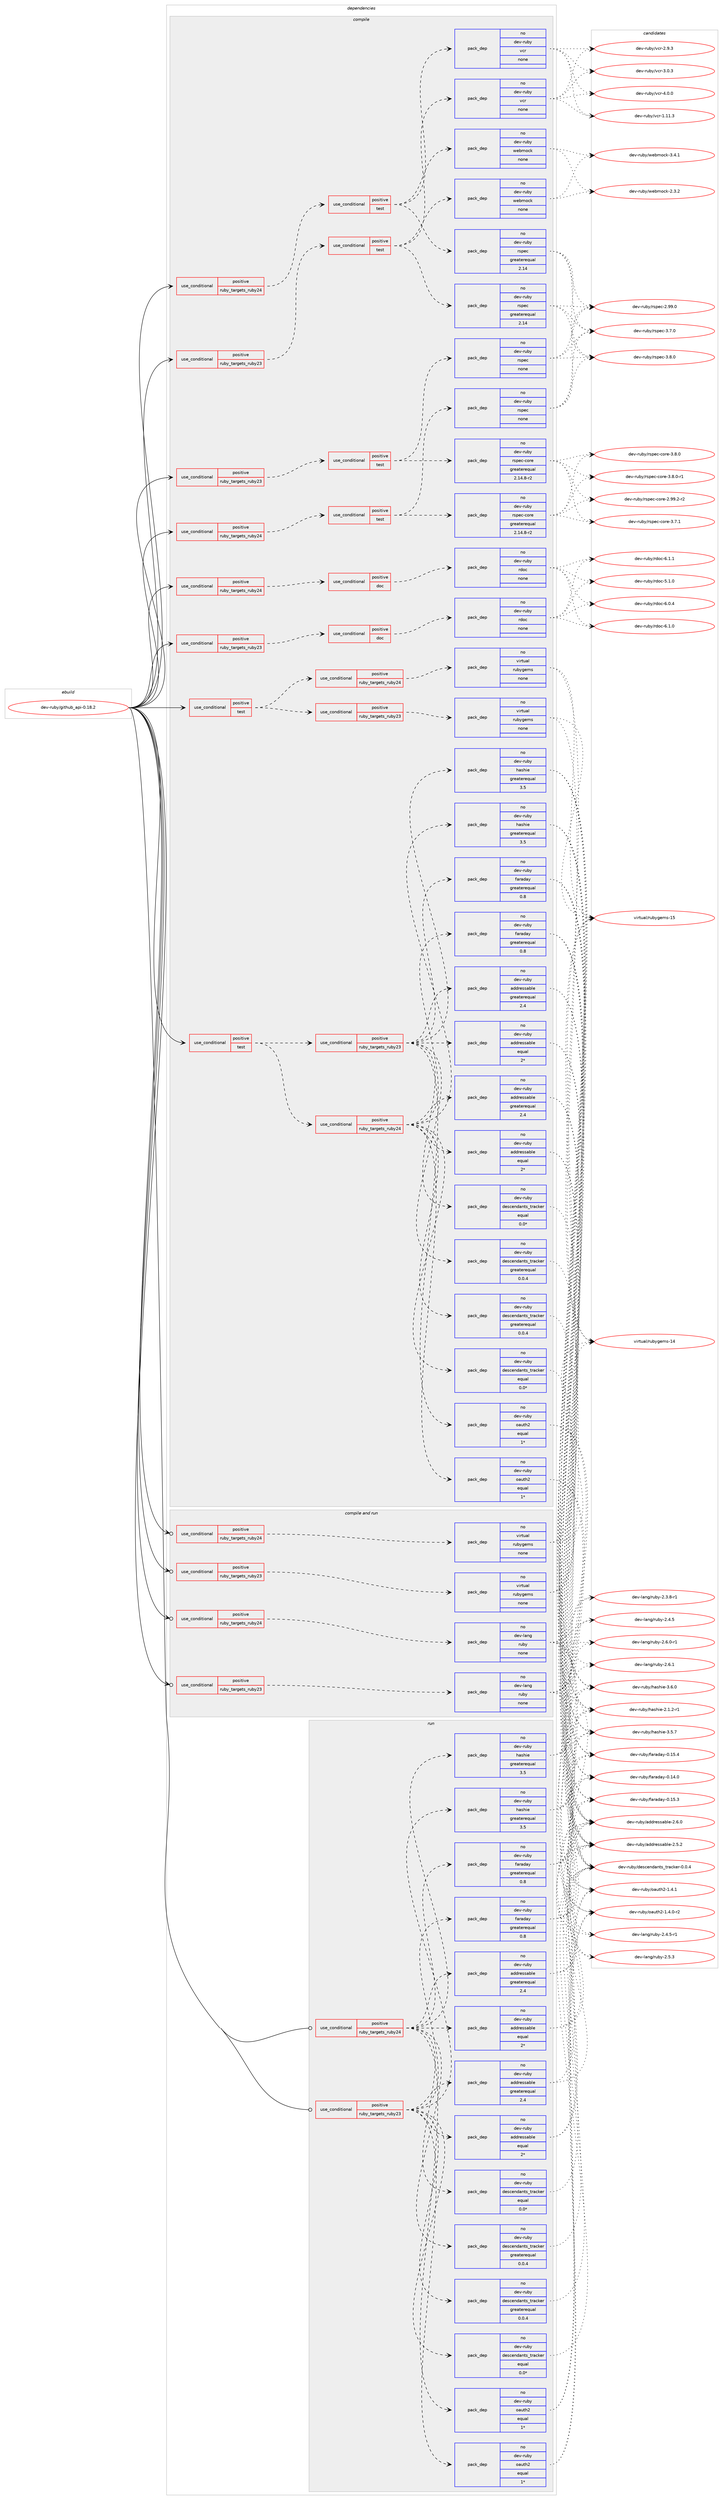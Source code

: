 digraph prolog {

# *************
# Graph options
# *************

newrank=true;
concentrate=true;
compound=true;
graph [rankdir=LR,fontname=Helvetica,fontsize=10,ranksep=1.5];#, ranksep=2.5, nodesep=0.2];
edge  [arrowhead=vee];
node  [fontname=Helvetica,fontsize=10];

# **********
# The ebuild
# **********

subgraph cluster_leftcol {
color=gray;
rank=same;
label=<<i>ebuild</i>>;
id [label="dev-ruby/github_api-0.18.2", color=red, width=4, href="../dev-ruby/github_api-0.18.2.svg"];
}

# ****************
# The dependencies
# ****************

subgraph cluster_midcol {
color=gray;
label=<<i>dependencies</i>>;
subgraph cluster_compile {
fillcolor="#eeeeee";
style=filled;
label=<<i>compile</i>>;
subgraph cond400898 {
dependency1495437 [label=<<TABLE BORDER="0" CELLBORDER="1" CELLSPACING="0" CELLPADDING="4"><TR><TD ROWSPAN="3" CELLPADDING="10">use_conditional</TD></TR><TR><TD>positive</TD></TR><TR><TD>ruby_targets_ruby23</TD></TR></TABLE>>, shape=none, color=red];
subgraph cond400899 {
dependency1495438 [label=<<TABLE BORDER="0" CELLBORDER="1" CELLSPACING="0" CELLPADDING="4"><TR><TD ROWSPAN="3" CELLPADDING="10">use_conditional</TD></TR><TR><TD>positive</TD></TR><TR><TD>doc</TD></TR></TABLE>>, shape=none, color=red];
subgraph pack1071094 {
dependency1495439 [label=<<TABLE BORDER="0" CELLBORDER="1" CELLSPACING="0" CELLPADDING="4" WIDTH="220"><TR><TD ROWSPAN="6" CELLPADDING="30">pack_dep</TD></TR><TR><TD WIDTH="110">no</TD></TR><TR><TD>dev-ruby</TD></TR><TR><TD>rdoc</TD></TR><TR><TD>none</TD></TR><TR><TD></TD></TR></TABLE>>, shape=none, color=blue];
}
dependency1495438:e -> dependency1495439:w [weight=20,style="dashed",arrowhead="vee"];
}
dependency1495437:e -> dependency1495438:w [weight=20,style="dashed",arrowhead="vee"];
}
id:e -> dependency1495437:w [weight=20,style="solid",arrowhead="vee"];
subgraph cond400900 {
dependency1495440 [label=<<TABLE BORDER="0" CELLBORDER="1" CELLSPACING="0" CELLPADDING="4"><TR><TD ROWSPAN="3" CELLPADDING="10">use_conditional</TD></TR><TR><TD>positive</TD></TR><TR><TD>ruby_targets_ruby23</TD></TR></TABLE>>, shape=none, color=red];
subgraph cond400901 {
dependency1495441 [label=<<TABLE BORDER="0" CELLBORDER="1" CELLSPACING="0" CELLPADDING="4"><TR><TD ROWSPAN="3" CELLPADDING="10">use_conditional</TD></TR><TR><TD>positive</TD></TR><TR><TD>test</TD></TR></TABLE>>, shape=none, color=red];
subgraph pack1071095 {
dependency1495442 [label=<<TABLE BORDER="0" CELLBORDER="1" CELLSPACING="0" CELLPADDING="4" WIDTH="220"><TR><TD ROWSPAN="6" CELLPADDING="30">pack_dep</TD></TR><TR><TD WIDTH="110">no</TD></TR><TR><TD>dev-ruby</TD></TR><TR><TD>rspec</TD></TR><TR><TD>greaterequal</TD></TR><TR><TD>2.14</TD></TR></TABLE>>, shape=none, color=blue];
}
dependency1495441:e -> dependency1495442:w [weight=20,style="dashed",arrowhead="vee"];
subgraph pack1071096 {
dependency1495443 [label=<<TABLE BORDER="0" CELLBORDER="1" CELLSPACING="0" CELLPADDING="4" WIDTH="220"><TR><TD ROWSPAN="6" CELLPADDING="30">pack_dep</TD></TR><TR><TD WIDTH="110">no</TD></TR><TR><TD>dev-ruby</TD></TR><TR><TD>webmock</TD></TR><TR><TD>none</TD></TR><TR><TD></TD></TR></TABLE>>, shape=none, color=blue];
}
dependency1495441:e -> dependency1495443:w [weight=20,style="dashed",arrowhead="vee"];
subgraph pack1071097 {
dependency1495444 [label=<<TABLE BORDER="0" CELLBORDER="1" CELLSPACING="0" CELLPADDING="4" WIDTH="220"><TR><TD ROWSPAN="6" CELLPADDING="30">pack_dep</TD></TR><TR><TD WIDTH="110">no</TD></TR><TR><TD>dev-ruby</TD></TR><TR><TD>vcr</TD></TR><TR><TD>none</TD></TR><TR><TD></TD></TR></TABLE>>, shape=none, color=blue];
}
dependency1495441:e -> dependency1495444:w [weight=20,style="dashed",arrowhead="vee"];
}
dependency1495440:e -> dependency1495441:w [weight=20,style="dashed",arrowhead="vee"];
}
id:e -> dependency1495440:w [weight=20,style="solid",arrowhead="vee"];
subgraph cond400902 {
dependency1495445 [label=<<TABLE BORDER="0" CELLBORDER="1" CELLSPACING="0" CELLPADDING="4"><TR><TD ROWSPAN="3" CELLPADDING="10">use_conditional</TD></TR><TR><TD>positive</TD></TR><TR><TD>ruby_targets_ruby23</TD></TR></TABLE>>, shape=none, color=red];
subgraph cond400903 {
dependency1495446 [label=<<TABLE BORDER="0" CELLBORDER="1" CELLSPACING="0" CELLPADDING="4"><TR><TD ROWSPAN="3" CELLPADDING="10">use_conditional</TD></TR><TR><TD>positive</TD></TR><TR><TD>test</TD></TR></TABLE>>, shape=none, color=red];
subgraph pack1071098 {
dependency1495447 [label=<<TABLE BORDER="0" CELLBORDER="1" CELLSPACING="0" CELLPADDING="4" WIDTH="220"><TR><TD ROWSPAN="6" CELLPADDING="30">pack_dep</TD></TR><TR><TD WIDTH="110">no</TD></TR><TR><TD>dev-ruby</TD></TR><TR><TD>rspec</TD></TR><TR><TD>none</TD></TR><TR><TD></TD></TR></TABLE>>, shape=none, color=blue];
}
dependency1495446:e -> dependency1495447:w [weight=20,style="dashed",arrowhead="vee"];
subgraph pack1071099 {
dependency1495448 [label=<<TABLE BORDER="0" CELLBORDER="1" CELLSPACING="0" CELLPADDING="4" WIDTH="220"><TR><TD ROWSPAN="6" CELLPADDING="30">pack_dep</TD></TR><TR><TD WIDTH="110">no</TD></TR><TR><TD>dev-ruby</TD></TR><TR><TD>rspec-core</TD></TR><TR><TD>greaterequal</TD></TR><TR><TD>2.14.8-r2</TD></TR></TABLE>>, shape=none, color=blue];
}
dependency1495446:e -> dependency1495448:w [weight=20,style="dashed",arrowhead="vee"];
}
dependency1495445:e -> dependency1495446:w [weight=20,style="dashed",arrowhead="vee"];
}
id:e -> dependency1495445:w [weight=20,style="solid",arrowhead="vee"];
subgraph cond400904 {
dependency1495449 [label=<<TABLE BORDER="0" CELLBORDER="1" CELLSPACING="0" CELLPADDING="4"><TR><TD ROWSPAN="3" CELLPADDING="10">use_conditional</TD></TR><TR><TD>positive</TD></TR><TR><TD>ruby_targets_ruby24</TD></TR></TABLE>>, shape=none, color=red];
subgraph cond400905 {
dependency1495450 [label=<<TABLE BORDER="0" CELLBORDER="1" CELLSPACING="0" CELLPADDING="4"><TR><TD ROWSPAN="3" CELLPADDING="10">use_conditional</TD></TR><TR><TD>positive</TD></TR><TR><TD>doc</TD></TR></TABLE>>, shape=none, color=red];
subgraph pack1071100 {
dependency1495451 [label=<<TABLE BORDER="0" CELLBORDER="1" CELLSPACING="0" CELLPADDING="4" WIDTH="220"><TR><TD ROWSPAN="6" CELLPADDING="30">pack_dep</TD></TR><TR><TD WIDTH="110">no</TD></TR><TR><TD>dev-ruby</TD></TR><TR><TD>rdoc</TD></TR><TR><TD>none</TD></TR><TR><TD></TD></TR></TABLE>>, shape=none, color=blue];
}
dependency1495450:e -> dependency1495451:w [weight=20,style="dashed",arrowhead="vee"];
}
dependency1495449:e -> dependency1495450:w [weight=20,style="dashed",arrowhead="vee"];
}
id:e -> dependency1495449:w [weight=20,style="solid",arrowhead="vee"];
subgraph cond400906 {
dependency1495452 [label=<<TABLE BORDER="0" CELLBORDER="1" CELLSPACING="0" CELLPADDING="4"><TR><TD ROWSPAN="3" CELLPADDING="10">use_conditional</TD></TR><TR><TD>positive</TD></TR><TR><TD>ruby_targets_ruby24</TD></TR></TABLE>>, shape=none, color=red];
subgraph cond400907 {
dependency1495453 [label=<<TABLE BORDER="0" CELLBORDER="1" CELLSPACING="0" CELLPADDING="4"><TR><TD ROWSPAN="3" CELLPADDING="10">use_conditional</TD></TR><TR><TD>positive</TD></TR><TR><TD>test</TD></TR></TABLE>>, shape=none, color=red];
subgraph pack1071101 {
dependency1495454 [label=<<TABLE BORDER="0" CELLBORDER="1" CELLSPACING="0" CELLPADDING="4" WIDTH="220"><TR><TD ROWSPAN="6" CELLPADDING="30">pack_dep</TD></TR><TR><TD WIDTH="110">no</TD></TR><TR><TD>dev-ruby</TD></TR><TR><TD>rspec</TD></TR><TR><TD>greaterequal</TD></TR><TR><TD>2.14</TD></TR></TABLE>>, shape=none, color=blue];
}
dependency1495453:e -> dependency1495454:w [weight=20,style="dashed",arrowhead="vee"];
subgraph pack1071102 {
dependency1495455 [label=<<TABLE BORDER="0" CELLBORDER="1" CELLSPACING="0" CELLPADDING="4" WIDTH="220"><TR><TD ROWSPAN="6" CELLPADDING="30">pack_dep</TD></TR><TR><TD WIDTH="110">no</TD></TR><TR><TD>dev-ruby</TD></TR><TR><TD>webmock</TD></TR><TR><TD>none</TD></TR><TR><TD></TD></TR></TABLE>>, shape=none, color=blue];
}
dependency1495453:e -> dependency1495455:w [weight=20,style="dashed",arrowhead="vee"];
subgraph pack1071103 {
dependency1495456 [label=<<TABLE BORDER="0" CELLBORDER="1" CELLSPACING="0" CELLPADDING="4" WIDTH="220"><TR><TD ROWSPAN="6" CELLPADDING="30">pack_dep</TD></TR><TR><TD WIDTH="110">no</TD></TR><TR><TD>dev-ruby</TD></TR><TR><TD>vcr</TD></TR><TR><TD>none</TD></TR><TR><TD></TD></TR></TABLE>>, shape=none, color=blue];
}
dependency1495453:e -> dependency1495456:w [weight=20,style="dashed",arrowhead="vee"];
}
dependency1495452:e -> dependency1495453:w [weight=20,style="dashed",arrowhead="vee"];
}
id:e -> dependency1495452:w [weight=20,style="solid",arrowhead="vee"];
subgraph cond400908 {
dependency1495457 [label=<<TABLE BORDER="0" CELLBORDER="1" CELLSPACING="0" CELLPADDING="4"><TR><TD ROWSPAN="3" CELLPADDING="10">use_conditional</TD></TR><TR><TD>positive</TD></TR><TR><TD>ruby_targets_ruby24</TD></TR></TABLE>>, shape=none, color=red];
subgraph cond400909 {
dependency1495458 [label=<<TABLE BORDER="0" CELLBORDER="1" CELLSPACING="0" CELLPADDING="4"><TR><TD ROWSPAN="3" CELLPADDING="10">use_conditional</TD></TR><TR><TD>positive</TD></TR><TR><TD>test</TD></TR></TABLE>>, shape=none, color=red];
subgraph pack1071104 {
dependency1495459 [label=<<TABLE BORDER="0" CELLBORDER="1" CELLSPACING="0" CELLPADDING="4" WIDTH="220"><TR><TD ROWSPAN="6" CELLPADDING="30">pack_dep</TD></TR><TR><TD WIDTH="110">no</TD></TR><TR><TD>dev-ruby</TD></TR><TR><TD>rspec</TD></TR><TR><TD>none</TD></TR><TR><TD></TD></TR></TABLE>>, shape=none, color=blue];
}
dependency1495458:e -> dependency1495459:w [weight=20,style="dashed",arrowhead="vee"];
subgraph pack1071105 {
dependency1495460 [label=<<TABLE BORDER="0" CELLBORDER="1" CELLSPACING="0" CELLPADDING="4" WIDTH="220"><TR><TD ROWSPAN="6" CELLPADDING="30">pack_dep</TD></TR><TR><TD WIDTH="110">no</TD></TR><TR><TD>dev-ruby</TD></TR><TR><TD>rspec-core</TD></TR><TR><TD>greaterequal</TD></TR><TR><TD>2.14.8-r2</TD></TR></TABLE>>, shape=none, color=blue];
}
dependency1495458:e -> dependency1495460:w [weight=20,style="dashed",arrowhead="vee"];
}
dependency1495457:e -> dependency1495458:w [weight=20,style="dashed",arrowhead="vee"];
}
id:e -> dependency1495457:w [weight=20,style="solid",arrowhead="vee"];
subgraph cond400910 {
dependency1495461 [label=<<TABLE BORDER="0" CELLBORDER="1" CELLSPACING="0" CELLPADDING="4"><TR><TD ROWSPAN="3" CELLPADDING="10">use_conditional</TD></TR><TR><TD>positive</TD></TR><TR><TD>test</TD></TR></TABLE>>, shape=none, color=red];
subgraph cond400911 {
dependency1495462 [label=<<TABLE BORDER="0" CELLBORDER="1" CELLSPACING="0" CELLPADDING="4"><TR><TD ROWSPAN="3" CELLPADDING="10">use_conditional</TD></TR><TR><TD>positive</TD></TR><TR><TD>ruby_targets_ruby23</TD></TR></TABLE>>, shape=none, color=red];
subgraph pack1071106 {
dependency1495463 [label=<<TABLE BORDER="0" CELLBORDER="1" CELLSPACING="0" CELLPADDING="4" WIDTH="220"><TR><TD ROWSPAN="6" CELLPADDING="30">pack_dep</TD></TR><TR><TD WIDTH="110">no</TD></TR><TR><TD>dev-ruby</TD></TR><TR><TD>addressable</TD></TR><TR><TD>greaterequal</TD></TR><TR><TD>2.4</TD></TR></TABLE>>, shape=none, color=blue];
}
dependency1495462:e -> dependency1495463:w [weight=20,style="dashed",arrowhead="vee"];
subgraph pack1071107 {
dependency1495464 [label=<<TABLE BORDER="0" CELLBORDER="1" CELLSPACING="0" CELLPADDING="4" WIDTH="220"><TR><TD ROWSPAN="6" CELLPADDING="30">pack_dep</TD></TR><TR><TD WIDTH="110">no</TD></TR><TR><TD>dev-ruby</TD></TR><TR><TD>addressable</TD></TR><TR><TD>equal</TD></TR><TR><TD>2*</TD></TR></TABLE>>, shape=none, color=blue];
}
dependency1495462:e -> dependency1495464:w [weight=20,style="dashed",arrowhead="vee"];
subgraph pack1071108 {
dependency1495465 [label=<<TABLE BORDER="0" CELLBORDER="1" CELLSPACING="0" CELLPADDING="4" WIDTH="220"><TR><TD ROWSPAN="6" CELLPADDING="30">pack_dep</TD></TR><TR><TD WIDTH="110">no</TD></TR><TR><TD>dev-ruby</TD></TR><TR><TD>descendants_tracker</TD></TR><TR><TD>greaterequal</TD></TR><TR><TD>0.0.4</TD></TR></TABLE>>, shape=none, color=blue];
}
dependency1495462:e -> dependency1495465:w [weight=20,style="dashed",arrowhead="vee"];
subgraph pack1071109 {
dependency1495466 [label=<<TABLE BORDER="0" CELLBORDER="1" CELLSPACING="0" CELLPADDING="4" WIDTH="220"><TR><TD ROWSPAN="6" CELLPADDING="30">pack_dep</TD></TR><TR><TD WIDTH="110">no</TD></TR><TR><TD>dev-ruby</TD></TR><TR><TD>descendants_tracker</TD></TR><TR><TD>equal</TD></TR><TR><TD>0.0*</TD></TR></TABLE>>, shape=none, color=blue];
}
dependency1495462:e -> dependency1495466:w [weight=20,style="dashed",arrowhead="vee"];
subgraph pack1071110 {
dependency1495467 [label=<<TABLE BORDER="0" CELLBORDER="1" CELLSPACING="0" CELLPADDING="4" WIDTH="220"><TR><TD ROWSPAN="6" CELLPADDING="30">pack_dep</TD></TR><TR><TD WIDTH="110">no</TD></TR><TR><TD>dev-ruby</TD></TR><TR><TD>faraday</TD></TR><TR><TD>greaterequal</TD></TR><TR><TD>0.8</TD></TR></TABLE>>, shape=none, color=blue];
}
dependency1495462:e -> dependency1495467:w [weight=20,style="dashed",arrowhead="vee"];
subgraph pack1071111 {
dependency1495468 [label=<<TABLE BORDER="0" CELLBORDER="1" CELLSPACING="0" CELLPADDING="4" WIDTH="220"><TR><TD ROWSPAN="6" CELLPADDING="30">pack_dep</TD></TR><TR><TD WIDTH="110">no</TD></TR><TR><TD>dev-ruby</TD></TR><TR><TD>hashie</TD></TR><TR><TD>greaterequal</TD></TR><TR><TD>3.5</TD></TR></TABLE>>, shape=none, color=blue];
}
dependency1495462:e -> dependency1495468:w [weight=20,style="dashed",arrowhead="vee"];
subgraph pack1071112 {
dependency1495469 [label=<<TABLE BORDER="0" CELLBORDER="1" CELLSPACING="0" CELLPADDING="4" WIDTH="220"><TR><TD ROWSPAN="6" CELLPADDING="30">pack_dep</TD></TR><TR><TD WIDTH="110">no</TD></TR><TR><TD>dev-ruby</TD></TR><TR><TD>oauth2</TD></TR><TR><TD>equal</TD></TR><TR><TD>1*</TD></TR></TABLE>>, shape=none, color=blue];
}
dependency1495462:e -> dependency1495469:w [weight=20,style="dashed",arrowhead="vee"];
}
dependency1495461:e -> dependency1495462:w [weight=20,style="dashed",arrowhead="vee"];
subgraph cond400912 {
dependency1495470 [label=<<TABLE BORDER="0" CELLBORDER="1" CELLSPACING="0" CELLPADDING="4"><TR><TD ROWSPAN="3" CELLPADDING="10">use_conditional</TD></TR><TR><TD>positive</TD></TR><TR><TD>ruby_targets_ruby24</TD></TR></TABLE>>, shape=none, color=red];
subgraph pack1071113 {
dependency1495471 [label=<<TABLE BORDER="0" CELLBORDER="1" CELLSPACING="0" CELLPADDING="4" WIDTH="220"><TR><TD ROWSPAN="6" CELLPADDING="30">pack_dep</TD></TR><TR><TD WIDTH="110">no</TD></TR><TR><TD>dev-ruby</TD></TR><TR><TD>addressable</TD></TR><TR><TD>greaterequal</TD></TR><TR><TD>2.4</TD></TR></TABLE>>, shape=none, color=blue];
}
dependency1495470:e -> dependency1495471:w [weight=20,style="dashed",arrowhead="vee"];
subgraph pack1071114 {
dependency1495472 [label=<<TABLE BORDER="0" CELLBORDER="1" CELLSPACING="0" CELLPADDING="4" WIDTH="220"><TR><TD ROWSPAN="6" CELLPADDING="30">pack_dep</TD></TR><TR><TD WIDTH="110">no</TD></TR><TR><TD>dev-ruby</TD></TR><TR><TD>addressable</TD></TR><TR><TD>equal</TD></TR><TR><TD>2*</TD></TR></TABLE>>, shape=none, color=blue];
}
dependency1495470:e -> dependency1495472:w [weight=20,style="dashed",arrowhead="vee"];
subgraph pack1071115 {
dependency1495473 [label=<<TABLE BORDER="0" CELLBORDER="1" CELLSPACING="0" CELLPADDING="4" WIDTH="220"><TR><TD ROWSPAN="6" CELLPADDING="30">pack_dep</TD></TR><TR><TD WIDTH="110">no</TD></TR><TR><TD>dev-ruby</TD></TR><TR><TD>descendants_tracker</TD></TR><TR><TD>greaterequal</TD></TR><TR><TD>0.0.4</TD></TR></TABLE>>, shape=none, color=blue];
}
dependency1495470:e -> dependency1495473:w [weight=20,style="dashed",arrowhead="vee"];
subgraph pack1071116 {
dependency1495474 [label=<<TABLE BORDER="0" CELLBORDER="1" CELLSPACING="0" CELLPADDING="4" WIDTH="220"><TR><TD ROWSPAN="6" CELLPADDING="30">pack_dep</TD></TR><TR><TD WIDTH="110">no</TD></TR><TR><TD>dev-ruby</TD></TR><TR><TD>descendants_tracker</TD></TR><TR><TD>equal</TD></TR><TR><TD>0.0*</TD></TR></TABLE>>, shape=none, color=blue];
}
dependency1495470:e -> dependency1495474:w [weight=20,style="dashed",arrowhead="vee"];
subgraph pack1071117 {
dependency1495475 [label=<<TABLE BORDER="0" CELLBORDER="1" CELLSPACING="0" CELLPADDING="4" WIDTH="220"><TR><TD ROWSPAN="6" CELLPADDING="30">pack_dep</TD></TR><TR><TD WIDTH="110">no</TD></TR><TR><TD>dev-ruby</TD></TR><TR><TD>faraday</TD></TR><TR><TD>greaterequal</TD></TR><TR><TD>0.8</TD></TR></TABLE>>, shape=none, color=blue];
}
dependency1495470:e -> dependency1495475:w [weight=20,style="dashed",arrowhead="vee"];
subgraph pack1071118 {
dependency1495476 [label=<<TABLE BORDER="0" CELLBORDER="1" CELLSPACING="0" CELLPADDING="4" WIDTH="220"><TR><TD ROWSPAN="6" CELLPADDING="30">pack_dep</TD></TR><TR><TD WIDTH="110">no</TD></TR><TR><TD>dev-ruby</TD></TR><TR><TD>hashie</TD></TR><TR><TD>greaterequal</TD></TR><TR><TD>3.5</TD></TR></TABLE>>, shape=none, color=blue];
}
dependency1495470:e -> dependency1495476:w [weight=20,style="dashed",arrowhead="vee"];
subgraph pack1071119 {
dependency1495477 [label=<<TABLE BORDER="0" CELLBORDER="1" CELLSPACING="0" CELLPADDING="4" WIDTH="220"><TR><TD ROWSPAN="6" CELLPADDING="30">pack_dep</TD></TR><TR><TD WIDTH="110">no</TD></TR><TR><TD>dev-ruby</TD></TR><TR><TD>oauth2</TD></TR><TR><TD>equal</TD></TR><TR><TD>1*</TD></TR></TABLE>>, shape=none, color=blue];
}
dependency1495470:e -> dependency1495477:w [weight=20,style="dashed",arrowhead="vee"];
}
dependency1495461:e -> dependency1495470:w [weight=20,style="dashed",arrowhead="vee"];
}
id:e -> dependency1495461:w [weight=20,style="solid",arrowhead="vee"];
subgraph cond400913 {
dependency1495478 [label=<<TABLE BORDER="0" CELLBORDER="1" CELLSPACING="0" CELLPADDING="4"><TR><TD ROWSPAN="3" CELLPADDING="10">use_conditional</TD></TR><TR><TD>positive</TD></TR><TR><TD>test</TD></TR></TABLE>>, shape=none, color=red];
subgraph cond400914 {
dependency1495479 [label=<<TABLE BORDER="0" CELLBORDER="1" CELLSPACING="0" CELLPADDING="4"><TR><TD ROWSPAN="3" CELLPADDING="10">use_conditional</TD></TR><TR><TD>positive</TD></TR><TR><TD>ruby_targets_ruby23</TD></TR></TABLE>>, shape=none, color=red];
subgraph pack1071120 {
dependency1495480 [label=<<TABLE BORDER="0" CELLBORDER="1" CELLSPACING="0" CELLPADDING="4" WIDTH="220"><TR><TD ROWSPAN="6" CELLPADDING="30">pack_dep</TD></TR><TR><TD WIDTH="110">no</TD></TR><TR><TD>virtual</TD></TR><TR><TD>rubygems</TD></TR><TR><TD>none</TD></TR><TR><TD></TD></TR></TABLE>>, shape=none, color=blue];
}
dependency1495479:e -> dependency1495480:w [weight=20,style="dashed",arrowhead="vee"];
}
dependency1495478:e -> dependency1495479:w [weight=20,style="dashed",arrowhead="vee"];
subgraph cond400915 {
dependency1495481 [label=<<TABLE BORDER="0" CELLBORDER="1" CELLSPACING="0" CELLPADDING="4"><TR><TD ROWSPAN="3" CELLPADDING="10">use_conditional</TD></TR><TR><TD>positive</TD></TR><TR><TD>ruby_targets_ruby24</TD></TR></TABLE>>, shape=none, color=red];
subgraph pack1071121 {
dependency1495482 [label=<<TABLE BORDER="0" CELLBORDER="1" CELLSPACING="0" CELLPADDING="4" WIDTH="220"><TR><TD ROWSPAN="6" CELLPADDING="30">pack_dep</TD></TR><TR><TD WIDTH="110">no</TD></TR><TR><TD>virtual</TD></TR><TR><TD>rubygems</TD></TR><TR><TD>none</TD></TR><TR><TD></TD></TR></TABLE>>, shape=none, color=blue];
}
dependency1495481:e -> dependency1495482:w [weight=20,style="dashed",arrowhead="vee"];
}
dependency1495478:e -> dependency1495481:w [weight=20,style="dashed",arrowhead="vee"];
}
id:e -> dependency1495478:w [weight=20,style="solid",arrowhead="vee"];
}
subgraph cluster_compileandrun {
fillcolor="#eeeeee";
style=filled;
label=<<i>compile and run</i>>;
subgraph cond400916 {
dependency1495483 [label=<<TABLE BORDER="0" CELLBORDER="1" CELLSPACING="0" CELLPADDING="4"><TR><TD ROWSPAN="3" CELLPADDING="10">use_conditional</TD></TR><TR><TD>positive</TD></TR><TR><TD>ruby_targets_ruby23</TD></TR></TABLE>>, shape=none, color=red];
subgraph pack1071122 {
dependency1495484 [label=<<TABLE BORDER="0" CELLBORDER="1" CELLSPACING="0" CELLPADDING="4" WIDTH="220"><TR><TD ROWSPAN="6" CELLPADDING="30">pack_dep</TD></TR><TR><TD WIDTH="110">no</TD></TR><TR><TD>dev-lang</TD></TR><TR><TD>ruby</TD></TR><TR><TD>none</TD></TR><TR><TD></TD></TR></TABLE>>, shape=none, color=blue];
}
dependency1495483:e -> dependency1495484:w [weight=20,style="dashed",arrowhead="vee"];
}
id:e -> dependency1495483:w [weight=20,style="solid",arrowhead="odotvee"];
subgraph cond400917 {
dependency1495485 [label=<<TABLE BORDER="0" CELLBORDER="1" CELLSPACING="0" CELLPADDING="4"><TR><TD ROWSPAN="3" CELLPADDING="10">use_conditional</TD></TR><TR><TD>positive</TD></TR><TR><TD>ruby_targets_ruby23</TD></TR></TABLE>>, shape=none, color=red];
subgraph pack1071123 {
dependency1495486 [label=<<TABLE BORDER="0" CELLBORDER="1" CELLSPACING="0" CELLPADDING="4" WIDTH="220"><TR><TD ROWSPAN="6" CELLPADDING="30">pack_dep</TD></TR><TR><TD WIDTH="110">no</TD></TR><TR><TD>virtual</TD></TR><TR><TD>rubygems</TD></TR><TR><TD>none</TD></TR><TR><TD></TD></TR></TABLE>>, shape=none, color=blue];
}
dependency1495485:e -> dependency1495486:w [weight=20,style="dashed",arrowhead="vee"];
}
id:e -> dependency1495485:w [weight=20,style="solid",arrowhead="odotvee"];
subgraph cond400918 {
dependency1495487 [label=<<TABLE BORDER="0" CELLBORDER="1" CELLSPACING="0" CELLPADDING="4"><TR><TD ROWSPAN="3" CELLPADDING="10">use_conditional</TD></TR><TR><TD>positive</TD></TR><TR><TD>ruby_targets_ruby24</TD></TR></TABLE>>, shape=none, color=red];
subgraph pack1071124 {
dependency1495488 [label=<<TABLE BORDER="0" CELLBORDER="1" CELLSPACING="0" CELLPADDING="4" WIDTH="220"><TR><TD ROWSPAN="6" CELLPADDING="30">pack_dep</TD></TR><TR><TD WIDTH="110">no</TD></TR><TR><TD>dev-lang</TD></TR><TR><TD>ruby</TD></TR><TR><TD>none</TD></TR><TR><TD></TD></TR></TABLE>>, shape=none, color=blue];
}
dependency1495487:e -> dependency1495488:w [weight=20,style="dashed",arrowhead="vee"];
}
id:e -> dependency1495487:w [weight=20,style="solid",arrowhead="odotvee"];
subgraph cond400919 {
dependency1495489 [label=<<TABLE BORDER="0" CELLBORDER="1" CELLSPACING="0" CELLPADDING="4"><TR><TD ROWSPAN="3" CELLPADDING="10">use_conditional</TD></TR><TR><TD>positive</TD></TR><TR><TD>ruby_targets_ruby24</TD></TR></TABLE>>, shape=none, color=red];
subgraph pack1071125 {
dependency1495490 [label=<<TABLE BORDER="0" CELLBORDER="1" CELLSPACING="0" CELLPADDING="4" WIDTH="220"><TR><TD ROWSPAN="6" CELLPADDING="30">pack_dep</TD></TR><TR><TD WIDTH="110">no</TD></TR><TR><TD>virtual</TD></TR><TR><TD>rubygems</TD></TR><TR><TD>none</TD></TR><TR><TD></TD></TR></TABLE>>, shape=none, color=blue];
}
dependency1495489:e -> dependency1495490:w [weight=20,style="dashed",arrowhead="vee"];
}
id:e -> dependency1495489:w [weight=20,style="solid",arrowhead="odotvee"];
}
subgraph cluster_run {
fillcolor="#eeeeee";
style=filled;
label=<<i>run</i>>;
subgraph cond400920 {
dependency1495491 [label=<<TABLE BORDER="0" CELLBORDER="1" CELLSPACING="0" CELLPADDING="4"><TR><TD ROWSPAN="3" CELLPADDING="10">use_conditional</TD></TR><TR><TD>positive</TD></TR><TR><TD>ruby_targets_ruby23</TD></TR></TABLE>>, shape=none, color=red];
subgraph pack1071126 {
dependency1495492 [label=<<TABLE BORDER="0" CELLBORDER="1" CELLSPACING="0" CELLPADDING="4" WIDTH="220"><TR><TD ROWSPAN="6" CELLPADDING="30">pack_dep</TD></TR><TR><TD WIDTH="110">no</TD></TR><TR><TD>dev-ruby</TD></TR><TR><TD>addressable</TD></TR><TR><TD>greaterequal</TD></TR><TR><TD>2.4</TD></TR></TABLE>>, shape=none, color=blue];
}
dependency1495491:e -> dependency1495492:w [weight=20,style="dashed",arrowhead="vee"];
subgraph pack1071127 {
dependency1495493 [label=<<TABLE BORDER="0" CELLBORDER="1" CELLSPACING="0" CELLPADDING="4" WIDTH="220"><TR><TD ROWSPAN="6" CELLPADDING="30">pack_dep</TD></TR><TR><TD WIDTH="110">no</TD></TR><TR><TD>dev-ruby</TD></TR><TR><TD>addressable</TD></TR><TR><TD>equal</TD></TR><TR><TD>2*</TD></TR></TABLE>>, shape=none, color=blue];
}
dependency1495491:e -> dependency1495493:w [weight=20,style="dashed",arrowhead="vee"];
subgraph pack1071128 {
dependency1495494 [label=<<TABLE BORDER="0" CELLBORDER="1" CELLSPACING="0" CELLPADDING="4" WIDTH="220"><TR><TD ROWSPAN="6" CELLPADDING="30">pack_dep</TD></TR><TR><TD WIDTH="110">no</TD></TR><TR><TD>dev-ruby</TD></TR><TR><TD>descendants_tracker</TD></TR><TR><TD>greaterequal</TD></TR><TR><TD>0.0.4</TD></TR></TABLE>>, shape=none, color=blue];
}
dependency1495491:e -> dependency1495494:w [weight=20,style="dashed",arrowhead="vee"];
subgraph pack1071129 {
dependency1495495 [label=<<TABLE BORDER="0" CELLBORDER="1" CELLSPACING="0" CELLPADDING="4" WIDTH="220"><TR><TD ROWSPAN="6" CELLPADDING="30">pack_dep</TD></TR><TR><TD WIDTH="110">no</TD></TR><TR><TD>dev-ruby</TD></TR><TR><TD>descendants_tracker</TD></TR><TR><TD>equal</TD></TR><TR><TD>0.0*</TD></TR></TABLE>>, shape=none, color=blue];
}
dependency1495491:e -> dependency1495495:w [weight=20,style="dashed",arrowhead="vee"];
subgraph pack1071130 {
dependency1495496 [label=<<TABLE BORDER="0" CELLBORDER="1" CELLSPACING="0" CELLPADDING="4" WIDTH="220"><TR><TD ROWSPAN="6" CELLPADDING="30">pack_dep</TD></TR><TR><TD WIDTH="110">no</TD></TR><TR><TD>dev-ruby</TD></TR><TR><TD>faraday</TD></TR><TR><TD>greaterequal</TD></TR><TR><TD>0.8</TD></TR></TABLE>>, shape=none, color=blue];
}
dependency1495491:e -> dependency1495496:w [weight=20,style="dashed",arrowhead="vee"];
subgraph pack1071131 {
dependency1495497 [label=<<TABLE BORDER="0" CELLBORDER="1" CELLSPACING="0" CELLPADDING="4" WIDTH="220"><TR><TD ROWSPAN="6" CELLPADDING="30">pack_dep</TD></TR><TR><TD WIDTH="110">no</TD></TR><TR><TD>dev-ruby</TD></TR><TR><TD>hashie</TD></TR><TR><TD>greaterequal</TD></TR><TR><TD>3.5</TD></TR></TABLE>>, shape=none, color=blue];
}
dependency1495491:e -> dependency1495497:w [weight=20,style="dashed",arrowhead="vee"];
subgraph pack1071132 {
dependency1495498 [label=<<TABLE BORDER="0" CELLBORDER="1" CELLSPACING="0" CELLPADDING="4" WIDTH="220"><TR><TD ROWSPAN="6" CELLPADDING="30">pack_dep</TD></TR><TR><TD WIDTH="110">no</TD></TR><TR><TD>dev-ruby</TD></TR><TR><TD>oauth2</TD></TR><TR><TD>equal</TD></TR><TR><TD>1*</TD></TR></TABLE>>, shape=none, color=blue];
}
dependency1495491:e -> dependency1495498:w [weight=20,style="dashed",arrowhead="vee"];
}
id:e -> dependency1495491:w [weight=20,style="solid",arrowhead="odot"];
subgraph cond400921 {
dependency1495499 [label=<<TABLE BORDER="0" CELLBORDER="1" CELLSPACING="0" CELLPADDING="4"><TR><TD ROWSPAN="3" CELLPADDING="10">use_conditional</TD></TR><TR><TD>positive</TD></TR><TR><TD>ruby_targets_ruby24</TD></TR></TABLE>>, shape=none, color=red];
subgraph pack1071133 {
dependency1495500 [label=<<TABLE BORDER="0" CELLBORDER="1" CELLSPACING="0" CELLPADDING="4" WIDTH="220"><TR><TD ROWSPAN="6" CELLPADDING="30">pack_dep</TD></TR><TR><TD WIDTH="110">no</TD></TR><TR><TD>dev-ruby</TD></TR><TR><TD>addressable</TD></TR><TR><TD>greaterequal</TD></TR><TR><TD>2.4</TD></TR></TABLE>>, shape=none, color=blue];
}
dependency1495499:e -> dependency1495500:w [weight=20,style="dashed",arrowhead="vee"];
subgraph pack1071134 {
dependency1495501 [label=<<TABLE BORDER="0" CELLBORDER="1" CELLSPACING="0" CELLPADDING="4" WIDTH="220"><TR><TD ROWSPAN="6" CELLPADDING="30">pack_dep</TD></TR><TR><TD WIDTH="110">no</TD></TR><TR><TD>dev-ruby</TD></TR><TR><TD>addressable</TD></TR><TR><TD>equal</TD></TR><TR><TD>2*</TD></TR></TABLE>>, shape=none, color=blue];
}
dependency1495499:e -> dependency1495501:w [weight=20,style="dashed",arrowhead="vee"];
subgraph pack1071135 {
dependency1495502 [label=<<TABLE BORDER="0" CELLBORDER="1" CELLSPACING="0" CELLPADDING="4" WIDTH="220"><TR><TD ROWSPAN="6" CELLPADDING="30">pack_dep</TD></TR><TR><TD WIDTH="110">no</TD></TR><TR><TD>dev-ruby</TD></TR><TR><TD>descendants_tracker</TD></TR><TR><TD>greaterequal</TD></TR><TR><TD>0.0.4</TD></TR></TABLE>>, shape=none, color=blue];
}
dependency1495499:e -> dependency1495502:w [weight=20,style="dashed",arrowhead="vee"];
subgraph pack1071136 {
dependency1495503 [label=<<TABLE BORDER="0" CELLBORDER="1" CELLSPACING="0" CELLPADDING="4" WIDTH="220"><TR><TD ROWSPAN="6" CELLPADDING="30">pack_dep</TD></TR><TR><TD WIDTH="110">no</TD></TR><TR><TD>dev-ruby</TD></TR><TR><TD>descendants_tracker</TD></TR><TR><TD>equal</TD></TR><TR><TD>0.0*</TD></TR></TABLE>>, shape=none, color=blue];
}
dependency1495499:e -> dependency1495503:w [weight=20,style="dashed",arrowhead="vee"];
subgraph pack1071137 {
dependency1495504 [label=<<TABLE BORDER="0" CELLBORDER="1" CELLSPACING="0" CELLPADDING="4" WIDTH="220"><TR><TD ROWSPAN="6" CELLPADDING="30">pack_dep</TD></TR><TR><TD WIDTH="110">no</TD></TR><TR><TD>dev-ruby</TD></TR><TR><TD>faraday</TD></TR><TR><TD>greaterequal</TD></TR><TR><TD>0.8</TD></TR></TABLE>>, shape=none, color=blue];
}
dependency1495499:e -> dependency1495504:w [weight=20,style="dashed",arrowhead="vee"];
subgraph pack1071138 {
dependency1495505 [label=<<TABLE BORDER="0" CELLBORDER="1" CELLSPACING="0" CELLPADDING="4" WIDTH="220"><TR><TD ROWSPAN="6" CELLPADDING="30">pack_dep</TD></TR><TR><TD WIDTH="110">no</TD></TR><TR><TD>dev-ruby</TD></TR><TR><TD>hashie</TD></TR><TR><TD>greaterequal</TD></TR><TR><TD>3.5</TD></TR></TABLE>>, shape=none, color=blue];
}
dependency1495499:e -> dependency1495505:w [weight=20,style="dashed",arrowhead="vee"];
subgraph pack1071139 {
dependency1495506 [label=<<TABLE BORDER="0" CELLBORDER="1" CELLSPACING="0" CELLPADDING="4" WIDTH="220"><TR><TD ROWSPAN="6" CELLPADDING="30">pack_dep</TD></TR><TR><TD WIDTH="110">no</TD></TR><TR><TD>dev-ruby</TD></TR><TR><TD>oauth2</TD></TR><TR><TD>equal</TD></TR><TR><TD>1*</TD></TR></TABLE>>, shape=none, color=blue];
}
dependency1495499:e -> dependency1495506:w [weight=20,style="dashed",arrowhead="vee"];
}
id:e -> dependency1495499:w [weight=20,style="solid",arrowhead="odot"];
}
}

# **************
# The candidates
# **************

subgraph cluster_choices {
rank=same;
color=gray;
label=<<i>candidates</i>>;

subgraph choice1071094 {
color=black;
nodesep=1;
choice10010111845114117981214711410011199455346494648 [label="dev-ruby/rdoc-5.1.0", color=red, width=4,href="../dev-ruby/rdoc-5.1.0.svg"];
choice10010111845114117981214711410011199455446484652 [label="dev-ruby/rdoc-6.0.4", color=red, width=4,href="../dev-ruby/rdoc-6.0.4.svg"];
choice10010111845114117981214711410011199455446494648 [label="dev-ruby/rdoc-6.1.0", color=red, width=4,href="../dev-ruby/rdoc-6.1.0.svg"];
choice10010111845114117981214711410011199455446494649 [label="dev-ruby/rdoc-6.1.1", color=red, width=4,href="../dev-ruby/rdoc-6.1.1.svg"];
dependency1495439:e -> choice10010111845114117981214711410011199455346494648:w [style=dotted,weight="100"];
dependency1495439:e -> choice10010111845114117981214711410011199455446484652:w [style=dotted,weight="100"];
dependency1495439:e -> choice10010111845114117981214711410011199455446494648:w [style=dotted,weight="100"];
dependency1495439:e -> choice10010111845114117981214711410011199455446494649:w [style=dotted,weight="100"];
}
subgraph choice1071095 {
color=black;
nodesep=1;
choice1001011184511411798121471141151121019945504657574648 [label="dev-ruby/rspec-2.99.0", color=red, width=4,href="../dev-ruby/rspec-2.99.0.svg"];
choice10010111845114117981214711411511210199455146554648 [label="dev-ruby/rspec-3.7.0", color=red, width=4,href="../dev-ruby/rspec-3.7.0.svg"];
choice10010111845114117981214711411511210199455146564648 [label="dev-ruby/rspec-3.8.0", color=red, width=4,href="../dev-ruby/rspec-3.8.0.svg"];
dependency1495442:e -> choice1001011184511411798121471141151121019945504657574648:w [style=dotted,weight="100"];
dependency1495442:e -> choice10010111845114117981214711411511210199455146554648:w [style=dotted,weight="100"];
dependency1495442:e -> choice10010111845114117981214711411511210199455146564648:w [style=dotted,weight="100"];
}
subgraph choice1071096 {
color=black;
nodesep=1;
choice1001011184511411798121471191019810911199107455046514650 [label="dev-ruby/webmock-2.3.2", color=red, width=4,href="../dev-ruby/webmock-2.3.2.svg"];
choice1001011184511411798121471191019810911199107455146524649 [label="dev-ruby/webmock-3.4.1", color=red, width=4,href="../dev-ruby/webmock-3.4.1.svg"];
dependency1495443:e -> choice1001011184511411798121471191019810911199107455046514650:w [style=dotted,weight="100"];
dependency1495443:e -> choice1001011184511411798121471191019810911199107455146524649:w [style=dotted,weight="100"];
}
subgraph choice1071097 {
color=black;
nodesep=1;
choice1001011184511411798121471189911445494649494651 [label="dev-ruby/vcr-1.11.3", color=red, width=4,href="../dev-ruby/vcr-1.11.3.svg"];
choice10010111845114117981214711899114455046574651 [label="dev-ruby/vcr-2.9.3", color=red, width=4,href="../dev-ruby/vcr-2.9.3.svg"];
choice10010111845114117981214711899114455146484651 [label="dev-ruby/vcr-3.0.3", color=red, width=4,href="../dev-ruby/vcr-3.0.3.svg"];
choice10010111845114117981214711899114455246484648 [label="dev-ruby/vcr-4.0.0", color=red, width=4,href="../dev-ruby/vcr-4.0.0.svg"];
dependency1495444:e -> choice1001011184511411798121471189911445494649494651:w [style=dotted,weight="100"];
dependency1495444:e -> choice10010111845114117981214711899114455046574651:w [style=dotted,weight="100"];
dependency1495444:e -> choice10010111845114117981214711899114455146484651:w [style=dotted,weight="100"];
dependency1495444:e -> choice10010111845114117981214711899114455246484648:w [style=dotted,weight="100"];
}
subgraph choice1071098 {
color=black;
nodesep=1;
choice1001011184511411798121471141151121019945504657574648 [label="dev-ruby/rspec-2.99.0", color=red, width=4,href="../dev-ruby/rspec-2.99.0.svg"];
choice10010111845114117981214711411511210199455146554648 [label="dev-ruby/rspec-3.7.0", color=red, width=4,href="../dev-ruby/rspec-3.7.0.svg"];
choice10010111845114117981214711411511210199455146564648 [label="dev-ruby/rspec-3.8.0", color=red, width=4,href="../dev-ruby/rspec-3.8.0.svg"];
dependency1495447:e -> choice1001011184511411798121471141151121019945504657574648:w [style=dotted,weight="100"];
dependency1495447:e -> choice10010111845114117981214711411511210199455146554648:w [style=dotted,weight="100"];
dependency1495447:e -> choice10010111845114117981214711411511210199455146564648:w [style=dotted,weight="100"];
}
subgraph choice1071099 {
color=black;
nodesep=1;
choice100101118451141179812147114115112101994599111114101455046575746504511450 [label="dev-ruby/rspec-core-2.99.2-r2", color=red, width=4,href="../dev-ruby/rspec-core-2.99.2-r2.svg"];
choice100101118451141179812147114115112101994599111114101455146554649 [label="dev-ruby/rspec-core-3.7.1", color=red, width=4,href="../dev-ruby/rspec-core-3.7.1.svg"];
choice100101118451141179812147114115112101994599111114101455146564648 [label="dev-ruby/rspec-core-3.8.0", color=red, width=4,href="../dev-ruby/rspec-core-3.8.0.svg"];
choice1001011184511411798121471141151121019945991111141014551465646484511449 [label="dev-ruby/rspec-core-3.8.0-r1", color=red, width=4,href="../dev-ruby/rspec-core-3.8.0-r1.svg"];
dependency1495448:e -> choice100101118451141179812147114115112101994599111114101455046575746504511450:w [style=dotted,weight="100"];
dependency1495448:e -> choice100101118451141179812147114115112101994599111114101455146554649:w [style=dotted,weight="100"];
dependency1495448:e -> choice100101118451141179812147114115112101994599111114101455146564648:w [style=dotted,weight="100"];
dependency1495448:e -> choice1001011184511411798121471141151121019945991111141014551465646484511449:w [style=dotted,weight="100"];
}
subgraph choice1071100 {
color=black;
nodesep=1;
choice10010111845114117981214711410011199455346494648 [label="dev-ruby/rdoc-5.1.0", color=red, width=4,href="../dev-ruby/rdoc-5.1.0.svg"];
choice10010111845114117981214711410011199455446484652 [label="dev-ruby/rdoc-6.0.4", color=red, width=4,href="../dev-ruby/rdoc-6.0.4.svg"];
choice10010111845114117981214711410011199455446494648 [label="dev-ruby/rdoc-6.1.0", color=red, width=4,href="../dev-ruby/rdoc-6.1.0.svg"];
choice10010111845114117981214711410011199455446494649 [label="dev-ruby/rdoc-6.1.1", color=red, width=4,href="../dev-ruby/rdoc-6.1.1.svg"];
dependency1495451:e -> choice10010111845114117981214711410011199455346494648:w [style=dotted,weight="100"];
dependency1495451:e -> choice10010111845114117981214711410011199455446484652:w [style=dotted,weight="100"];
dependency1495451:e -> choice10010111845114117981214711410011199455446494648:w [style=dotted,weight="100"];
dependency1495451:e -> choice10010111845114117981214711410011199455446494649:w [style=dotted,weight="100"];
}
subgraph choice1071101 {
color=black;
nodesep=1;
choice1001011184511411798121471141151121019945504657574648 [label="dev-ruby/rspec-2.99.0", color=red, width=4,href="../dev-ruby/rspec-2.99.0.svg"];
choice10010111845114117981214711411511210199455146554648 [label="dev-ruby/rspec-3.7.0", color=red, width=4,href="../dev-ruby/rspec-3.7.0.svg"];
choice10010111845114117981214711411511210199455146564648 [label="dev-ruby/rspec-3.8.0", color=red, width=4,href="../dev-ruby/rspec-3.8.0.svg"];
dependency1495454:e -> choice1001011184511411798121471141151121019945504657574648:w [style=dotted,weight="100"];
dependency1495454:e -> choice10010111845114117981214711411511210199455146554648:w [style=dotted,weight="100"];
dependency1495454:e -> choice10010111845114117981214711411511210199455146564648:w [style=dotted,weight="100"];
}
subgraph choice1071102 {
color=black;
nodesep=1;
choice1001011184511411798121471191019810911199107455046514650 [label="dev-ruby/webmock-2.3.2", color=red, width=4,href="../dev-ruby/webmock-2.3.2.svg"];
choice1001011184511411798121471191019810911199107455146524649 [label="dev-ruby/webmock-3.4.1", color=red, width=4,href="../dev-ruby/webmock-3.4.1.svg"];
dependency1495455:e -> choice1001011184511411798121471191019810911199107455046514650:w [style=dotted,weight="100"];
dependency1495455:e -> choice1001011184511411798121471191019810911199107455146524649:w [style=dotted,weight="100"];
}
subgraph choice1071103 {
color=black;
nodesep=1;
choice1001011184511411798121471189911445494649494651 [label="dev-ruby/vcr-1.11.3", color=red, width=4,href="../dev-ruby/vcr-1.11.3.svg"];
choice10010111845114117981214711899114455046574651 [label="dev-ruby/vcr-2.9.3", color=red, width=4,href="../dev-ruby/vcr-2.9.3.svg"];
choice10010111845114117981214711899114455146484651 [label="dev-ruby/vcr-3.0.3", color=red, width=4,href="../dev-ruby/vcr-3.0.3.svg"];
choice10010111845114117981214711899114455246484648 [label="dev-ruby/vcr-4.0.0", color=red, width=4,href="../dev-ruby/vcr-4.0.0.svg"];
dependency1495456:e -> choice1001011184511411798121471189911445494649494651:w [style=dotted,weight="100"];
dependency1495456:e -> choice10010111845114117981214711899114455046574651:w [style=dotted,weight="100"];
dependency1495456:e -> choice10010111845114117981214711899114455146484651:w [style=dotted,weight="100"];
dependency1495456:e -> choice10010111845114117981214711899114455246484648:w [style=dotted,weight="100"];
}
subgraph choice1071104 {
color=black;
nodesep=1;
choice1001011184511411798121471141151121019945504657574648 [label="dev-ruby/rspec-2.99.0", color=red, width=4,href="../dev-ruby/rspec-2.99.0.svg"];
choice10010111845114117981214711411511210199455146554648 [label="dev-ruby/rspec-3.7.0", color=red, width=4,href="../dev-ruby/rspec-3.7.0.svg"];
choice10010111845114117981214711411511210199455146564648 [label="dev-ruby/rspec-3.8.0", color=red, width=4,href="../dev-ruby/rspec-3.8.0.svg"];
dependency1495459:e -> choice1001011184511411798121471141151121019945504657574648:w [style=dotted,weight="100"];
dependency1495459:e -> choice10010111845114117981214711411511210199455146554648:w [style=dotted,weight="100"];
dependency1495459:e -> choice10010111845114117981214711411511210199455146564648:w [style=dotted,weight="100"];
}
subgraph choice1071105 {
color=black;
nodesep=1;
choice100101118451141179812147114115112101994599111114101455046575746504511450 [label="dev-ruby/rspec-core-2.99.2-r2", color=red, width=4,href="../dev-ruby/rspec-core-2.99.2-r2.svg"];
choice100101118451141179812147114115112101994599111114101455146554649 [label="dev-ruby/rspec-core-3.7.1", color=red, width=4,href="../dev-ruby/rspec-core-3.7.1.svg"];
choice100101118451141179812147114115112101994599111114101455146564648 [label="dev-ruby/rspec-core-3.8.0", color=red, width=4,href="../dev-ruby/rspec-core-3.8.0.svg"];
choice1001011184511411798121471141151121019945991111141014551465646484511449 [label="dev-ruby/rspec-core-3.8.0-r1", color=red, width=4,href="../dev-ruby/rspec-core-3.8.0-r1.svg"];
dependency1495460:e -> choice100101118451141179812147114115112101994599111114101455046575746504511450:w [style=dotted,weight="100"];
dependency1495460:e -> choice100101118451141179812147114115112101994599111114101455146554649:w [style=dotted,weight="100"];
dependency1495460:e -> choice100101118451141179812147114115112101994599111114101455146564648:w [style=dotted,weight="100"];
dependency1495460:e -> choice1001011184511411798121471141151121019945991111141014551465646484511449:w [style=dotted,weight="100"];
}
subgraph choice1071106 {
color=black;
nodesep=1;
choice100101118451141179812147971001001141011151159798108101455046534650 [label="dev-ruby/addressable-2.5.2", color=red, width=4,href="../dev-ruby/addressable-2.5.2.svg"];
choice100101118451141179812147971001001141011151159798108101455046544648 [label="dev-ruby/addressable-2.6.0", color=red, width=4,href="../dev-ruby/addressable-2.6.0.svg"];
dependency1495463:e -> choice100101118451141179812147971001001141011151159798108101455046534650:w [style=dotted,weight="100"];
dependency1495463:e -> choice100101118451141179812147971001001141011151159798108101455046544648:w [style=dotted,weight="100"];
}
subgraph choice1071107 {
color=black;
nodesep=1;
choice100101118451141179812147971001001141011151159798108101455046534650 [label="dev-ruby/addressable-2.5.2", color=red, width=4,href="../dev-ruby/addressable-2.5.2.svg"];
choice100101118451141179812147971001001141011151159798108101455046544648 [label="dev-ruby/addressable-2.6.0", color=red, width=4,href="../dev-ruby/addressable-2.6.0.svg"];
dependency1495464:e -> choice100101118451141179812147971001001141011151159798108101455046534650:w [style=dotted,weight="100"];
dependency1495464:e -> choice100101118451141179812147971001001141011151159798108101455046544648:w [style=dotted,weight="100"];
}
subgraph choice1071108 {
color=black;
nodesep=1;
choice1001011184511411798121471001011159910111010097110116115951161149799107101114454846484652 [label="dev-ruby/descendants_tracker-0.0.4", color=red, width=4,href="../dev-ruby/descendants_tracker-0.0.4.svg"];
dependency1495465:e -> choice1001011184511411798121471001011159910111010097110116115951161149799107101114454846484652:w [style=dotted,weight="100"];
}
subgraph choice1071109 {
color=black;
nodesep=1;
choice1001011184511411798121471001011159910111010097110116115951161149799107101114454846484652 [label="dev-ruby/descendants_tracker-0.0.4", color=red, width=4,href="../dev-ruby/descendants_tracker-0.0.4.svg"];
dependency1495466:e -> choice1001011184511411798121471001011159910111010097110116115951161149799107101114454846484652:w [style=dotted,weight="100"];
}
subgraph choice1071110 {
color=black;
nodesep=1;
choice10010111845114117981214710297114971009712145484649524648 [label="dev-ruby/faraday-0.14.0", color=red, width=4,href="../dev-ruby/faraday-0.14.0.svg"];
choice10010111845114117981214710297114971009712145484649534651 [label="dev-ruby/faraday-0.15.3", color=red, width=4,href="../dev-ruby/faraday-0.15.3.svg"];
choice10010111845114117981214710297114971009712145484649534652 [label="dev-ruby/faraday-0.15.4", color=red, width=4,href="../dev-ruby/faraday-0.15.4.svg"];
dependency1495467:e -> choice10010111845114117981214710297114971009712145484649524648:w [style=dotted,weight="100"];
dependency1495467:e -> choice10010111845114117981214710297114971009712145484649534651:w [style=dotted,weight="100"];
dependency1495467:e -> choice10010111845114117981214710297114971009712145484649534652:w [style=dotted,weight="100"];
}
subgraph choice1071111 {
color=black;
nodesep=1;
choice100101118451141179812147104971151041051014550464946504511449 [label="dev-ruby/hashie-2.1.2-r1", color=red, width=4,href="../dev-ruby/hashie-2.1.2-r1.svg"];
choice10010111845114117981214710497115104105101455146534655 [label="dev-ruby/hashie-3.5.7", color=red, width=4,href="../dev-ruby/hashie-3.5.7.svg"];
choice10010111845114117981214710497115104105101455146544648 [label="dev-ruby/hashie-3.6.0", color=red, width=4,href="../dev-ruby/hashie-3.6.0.svg"];
dependency1495468:e -> choice100101118451141179812147104971151041051014550464946504511449:w [style=dotted,weight="100"];
dependency1495468:e -> choice10010111845114117981214710497115104105101455146534655:w [style=dotted,weight="100"];
dependency1495468:e -> choice10010111845114117981214710497115104105101455146544648:w [style=dotted,weight="100"];
}
subgraph choice1071112 {
color=black;
nodesep=1;
choice10010111845114117981214711197117116104504549465246484511450 [label="dev-ruby/oauth2-1.4.0-r2", color=red, width=4,href="../dev-ruby/oauth2-1.4.0-r2.svg"];
choice1001011184511411798121471119711711610450454946524649 [label="dev-ruby/oauth2-1.4.1", color=red, width=4,href="../dev-ruby/oauth2-1.4.1.svg"];
dependency1495469:e -> choice10010111845114117981214711197117116104504549465246484511450:w [style=dotted,weight="100"];
dependency1495469:e -> choice1001011184511411798121471119711711610450454946524649:w [style=dotted,weight="100"];
}
subgraph choice1071113 {
color=black;
nodesep=1;
choice100101118451141179812147971001001141011151159798108101455046534650 [label="dev-ruby/addressable-2.5.2", color=red, width=4,href="../dev-ruby/addressable-2.5.2.svg"];
choice100101118451141179812147971001001141011151159798108101455046544648 [label="dev-ruby/addressable-2.6.0", color=red, width=4,href="../dev-ruby/addressable-2.6.0.svg"];
dependency1495471:e -> choice100101118451141179812147971001001141011151159798108101455046534650:w [style=dotted,weight="100"];
dependency1495471:e -> choice100101118451141179812147971001001141011151159798108101455046544648:w [style=dotted,weight="100"];
}
subgraph choice1071114 {
color=black;
nodesep=1;
choice100101118451141179812147971001001141011151159798108101455046534650 [label="dev-ruby/addressable-2.5.2", color=red, width=4,href="../dev-ruby/addressable-2.5.2.svg"];
choice100101118451141179812147971001001141011151159798108101455046544648 [label="dev-ruby/addressable-2.6.0", color=red, width=4,href="../dev-ruby/addressable-2.6.0.svg"];
dependency1495472:e -> choice100101118451141179812147971001001141011151159798108101455046534650:w [style=dotted,weight="100"];
dependency1495472:e -> choice100101118451141179812147971001001141011151159798108101455046544648:w [style=dotted,weight="100"];
}
subgraph choice1071115 {
color=black;
nodesep=1;
choice1001011184511411798121471001011159910111010097110116115951161149799107101114454846484652 [label="dev-ruby/descendants_tracker-0.0.4", color=red, width=4,href="../dev-ruby/descendants_tracker-0.0.4.svg"];
dependency1495473:e -> choice1001011184511411798121471001011159910111010097110116115951161149799107101114454846484652:w [style=dotted,weight="100"];
}
subgraph choice1071116 {
color=black;
nodesep=1;
choice1001011184511411798121471001011159910111010097110116115951161149799107101114454846484652 [label="dev-ruby/descendants_tracker-0.0.4", color=red, width=4,href="../dev-ruby/descendants_tracker-0.0.4.svg"];
dependency1495474:e -> choice1001011184511411798121471001011159910111010097110116115951161149799107101114454846484652:w [style=dotted,weight="100"];
}
subgraph choice1071117 {
color=black;
nodesep=1;
choice10010111845114117981214710297114971009712145484649524648 [label="dev-ruby/faraday-0.14.0", color=red, width=4,href="../dev-ruby/faraday-0.14.0.svg"];
choice10010111845114117981214710297114971009712145484649534651 [label="dev-ruby/faraday-0.15.3", color=red, width=4,href="../dev-ruby/faraday-0.15.3.svg"];
choice10010111845114117981214710297114971009712145484649534652 [label="dev-ruby/faraday-0.15.4", color=red, width=4,href="../dev-ruby/faraday-0.15.4.svg"];
dependency1495475:e -> choice10010111845114117981214710297114971009712145484649524648:w [style=dotted,weight="100"];
dependency1495475:e -> choice10010111845114117981214710297114971009712145484649534651:w [style=dotted,weight="100"];
dependency1495475:e -> choice10010111845114117981214710297114971009712145484649534652:w [style=dotted,weight="100"];
}
subgraph choice1071118 {
color=black;
nodesep=1;
choice100101118451141179812147104971151041051014550464946504511449 [label="dev-ruby/hashie-2.1.2-r1", color=red, width=4,href="../dev-ruby/hashie-2.1.2-r1.svg"];
choice10010111845114117981214710497115104105101455146534655 [label="dev-ruby/hashie-3.5.7", color=red, width=4,href="../dev-ruby/hashie-3.5.7.svg"];
choice10010111845114117981214710497115104105101455146544648 [label="dev-ruby/hashie-3.6.0", color=red, width=4,href="../dev-ruby/hashie-3.6.0.svg"];
dependency1495476:e -> choice100101118451141179812147104971151041051014550464946504511449:w [style=dotted,weight="100"];
dependency1495476:e -> choice10010111845114117981214710497115104105101455146534655:w [style=dotted,weight="100"];
dependency1495476:e -> choice10010111845114117981214710497115104105101455146544648:w [style=dotted,weight="100"];
}
subgraph choice1071119 {
color=black;
nodesep=1;
choice10010111845114117981214711197117116104504549465246484511450 [label="dev-ruby/oauth2-1.4.0-r2", color=red, width=4,href="../dev-ruby/oauth2-1.4.0-r2.svg"];
choice1001011184511411798121471119711711610450454946524649 [label="dev-ruby/oauth2-1.4.1", color=red, width=4,href="../dev-ruby/oauth2-1.4.1.svg"];
dependency1495477:e -> choice10010111845114117981214711197117116104504549465246484511450:w [style=dotted,weight="100"];
dependency1495477:e -> choice1001011184511411798121471119711711610450454946524649:w [style=dotted,weight="100"];
}
subgraph choice1071120 {
color=black;
nodesep=1;
choice118105114116117971084711411798121103101109115454952 [label="virtual/rubygems-14", color=red, width=4,href="../virtual/rubygems-14.svg"];
choice118105114116117971084711411798121103101109115454953 [label="virtual/rubygems-15", color=red, width=4,href="../virtual/rubygems-15.svg"];
dependency1495480:e -> choice118105114116117971084711411798121103101109115454952:w [style=dotted,weight="100"];
dependency1495480:e -> choice118105114116117971084711411798121103101109115454953:w [style=dotted,weight="100"];
}
subgraph choice1071121 {
color=black;
nodesep=1;
choice118105114116117971084711411798121103101109115454952 [label="virtual/rubygems-14", color=red, width=4,href="../virtual/rubygems-14.svg"];
choice118105114116117971084711411798121103101109115454953 [label="virtual/rubygems-15", color=red, width=4,href="../virtual/rubygems-15.svg"];
dependency1495482:e -> choice118105114116117971084711411798121103101109115454952:w [style=dotted,weight="100"];
dependency1495482:e -> choice118105114116117971084711411798121103101109115454953:w [style=dotted,weight="100"];
}
subgraph choice1071122 {
color=black;
nodesep=1;
choice100101118451089711010347114117981214550465146564511449 [label="dev-lang/ruby-2.3.8-r1", color=red, width=4,href="../dev-lang/ruby-2.3.8-r1.svg"];
choice10010111845108971101034711411798121455046524653 [label="dev-lang/ruby-2.4.5", color=red, width=4,href="../dev-lang/ruby-2.4.5.svg"];
choice100101118451089711010347114117981214550465246534511449 [label="dev-lang/ruby-2.4.5-r1", color=red, width=4,href="../dev-lang/ruby-2.4.5-r1.svg"];
choice10010111845108971101034711411798121455046534651 [label="dev-lang/ruby-2.5.3", color=red, width=4,href="../dev-lang/ruby-2.5.3.svg"];
choice100101118451089711010347114117981214550465446484511449 [label="dev-lang/ruby-2.6.0-r1", color=red, width=4,href="../dev-lang/ruby-2.6.0-r1.svg"];
choice10010111845108971101034711411798121455046544649 [label="dev-lang/ruby-2.6.1", color=red, width=4,href="../dev-lang/ruby-2.6.1.svg"];
dependency1495484:e -> choice100101118451089711010347114117981214550465146564511449:w [style=dotted,weight="100"];
dependency1495484:e -> choice10010111845108971101034711411798121455046524653:w [style=dotted,weight="100"];
dependency1495484:e -> choice100101118451089711010347114117981214550465246534511449:w [style=dotted,weight="100"];
dependency1495484:e -> choice10010111845108971101034711411798121455046534651:w [style=dotted,weight="100"];
dependency1495484:e -> choice100101118451089711010347114117981214550465446484511449:w [style=dotted,weight="100"];
dependency1495484:e -> choice10010111845108971101034711411798121455046544649:w [style=dotted,weight="100"];
}
subgraph choice1071123 {
color=black;
nodesep=1;
choice118105114116117971084711411798121103101109115454952 [label="virtual/rubygems-14", color=red, width=4,href="../virtual/rubygems-14.svg"];
choice118105114116117971084711411798121103101109115454953 [label="virtual/rubygems-15", color=red, width=4,href="../virtual/rubygems-15.svg"];
dependency1495486:e -> choice118105114116117971084711411798121103101109115454952:w [style=dotted,weight="100"];
dependency1495486:e -> choice118105114116117971084711411798121103101109115454953:w [style=dotted,weight="100"];
}
subgraph choice1071124 {
color=black;
nodesep=1;
choice100101118451089711010347114117981214550465146564511449 [label="dev-lang/ruby-2.3.8-r1", color=red, width=4,href="../dev-lang/ruby-2.3.8-r1.svg"];
choice10010111845108971101034711411798121455046524653 [label="dev-lang/ruby-2.4.5", color=red, width=4,href="../dev-lang/ruby-2.4.5.svg"];
choice100101118451089711010347114117981214550465246534511449 [label="dev-lang/ruby-2.4.5-r1", color=red, width=4,href="../dev-lang/ruby-2.4.5-r1.svg"];
choice10010111845108971101034711411798121455046534651 [label="dev-lang/ruby-2.5.3", color=red, width=4,href="../dev-lang/ruby-2.5.3.svg"];
choice100101118451089711010347114117981214550465446484511449 [label="dev-lang/ruby-2.6.0-r1", color=red, width=4,href="../dev-lang/ruby-2.6.0-r1.svg"];
choice10010111845108971101034711411798121455046544649 [label="dev-lang/ruby-2.6.1", color=red, width=4,href="../dev-lang/ruby-2.6.1.svg"];
dependency1495488:e -> choice100101118451089711010347114117981214550465146564511449:w [style=dotted,weight="100"];
dependency1495488:e -> choice10010111845108971101034711411798121455046524653:w [style=dotted,weight="100"];
dependency1495488:e -> choice100101118451089711010347114117981214550465246534511449:w [style=dotted,weight="100"];
dependency1495488:e -> choice10010111845108971101034711411798121455046534651:w [style=dotted,weight="100"];
dependency1495488:e -> choice100101118451089711010347114117981214550465446484511449:w [style=dotted,weight="100"];
dependency1495488:e -> choice10010111845108971101034711411798121455046544649:w [style=dotted,weight="100"];
}
subgraph choice1071125 {
color=black;
nodesep=1;
choice118105114116117971084711411798121103101109115454952 [label="virtual/rubygems-14", color=red, width=4,href="../virtual/rubygems-14.svg"];
choice118105114116117971084711411798121103101109115454953 [label="virtual/rubygems-15", color=red, width=4,href="../virtual/rubygems-15.svg"];
dependency1495490:e -> choice118105114116117971084711411798121103101109115454952:w [style=dotted,weight="100"];
dependency1495490:e -> choice118105114116117971084711411798121103101109115454953:w [style=dotted,weight="100"];
}
subgraph choice1071126 {
color=black;
nodesep=1;
choice100101118451141179812147971001001141011151159798108101455046534650 [label="dev-ruby/addressable-2.5.2", color=red, width=4,href="../dev-ruby/addressable-2.5.2.svg"];
choice100101118451141179812147971001001141011151159798108101455046544648 [label="dev-ruby/addressable-2.6.0", color=red, width=4,href="../dev-ruby/addressable-2.6.0.svg"];
dependency1495492:e -> choice100101118451141179812147971001001141011151159798108101455046534650:w [style=dotted,weight="100"];
dependency1495492:e -> choice100101118451141179812147971001001141011151159798108101455046544648:w [style=dotted,weight="100"];
}
subgraph choice1071127 {
color=black;
nodesep=1;
choice100101118451141179812147971001001141011151159798108101455046534650 [label="dev-ruby/addressable-2.5.2", color=red, width=4,href="../dev-ruby/addressable-2.5.2.svg"];
choice100101118451141179812147971001001141011151159798108101455046544648 [label="dev-ruby/addressable-2.6.0", color=red, width=4,href="../dev-ruby/addressable-2.6.0.svg"];
dependency1495493:e -> choice100101118451141179812147971001001141011151159798108101455046534650:w [style=dotted,weight="100"];
dependency1495493:e -> choice100101118451141179812147971001001141011151159798108101455046544648:w [style=dotted,weight="100"];
}
subgraph choice1071128 {
color=black;
nodesep=1;
choice1001011184511411798121471001011159910111010097110116115951161149799107101114454846484652 [label="dev-ruby/descendants_tracker-0.0.4", color=red, width=4,href="../dev-ruby/descendants_tracker-0.0.4.svg"];
dependency1495494:e -> choice1001011184511411798121471001011159910111010097110116115951161149799107101114454846484652:w [style=dotted,weight="100"];
}
subgraph choice1071129 {
color=black;
nodesep=1;
choice1001011184511411798121471001011159910111010097110116115951161149799107101114454846484652 [label="dev-ruby/descendants_tracker-0.0.4", color=red, width=4,href="../dev-ruby/descendants_tracker-0.0.4.svg"];
dependency1495495:e -> choice1001011184511411798121471001011159910111010097110116115951161149799107101114454846484652:w [style=dotted,weight="100"];
}
subgraph choice1071130 {
color=black;
nodesep=1;
choice10010111845114117981214710297114971009712145484649524648 [label="dev-ruby/faraday-0.14.0", color=red, width=4,href="../dev-ruby/faraday-0.14.0.svg"];
choice10010111845114117981214710297114971009712145484649534651 [label="dev-ruby/faraday-0.15.3", color=red, width=4,href="../dev-ruby/faraday-0.15.3.svg"];
choice10010111845114117981214710297114971009712145484649534652 [label="dev-ruby/faraday-0.15.4", color=red, width=4,href="../dev-ruby/faraday-0.15.4.svg"];
dependency1495496:e -> choice10010111845114117981214710297114971009712145484649524648:w [style=dotted,weight="100"];
dependency1495496:e -> choice10010111845114117981214710297114971009712145484649534651:w [style=dotted,weight="100"];
dependency1495496:e -> choice10010111845114117981214710297114971009712145484649534652:w [style=dotted,weight="100"];
}
subgraph choice1071131 {
color=black;
nodesep=1;
choice100101118451141179812147104971151041051014550464946504511449 [label="dev-ruby/hashie-2.1.2-r1", color=red, width=4,href="../dev-ruby/hashie-2.1.2-r1.svg"];
choice10010111845114117981214710497115104105101455146534655 [label="dev-ruby/hashie-3.5.7", color=red, width=4,href="../dev-ruby/hashie-3.5.7.svg"];
choice10010111845114117981214710497115104105101455146544648 [label="dev-ruby/hashie-3.6.0", color=red, width=4,href="../dev-ruby/hashie-3.6.0.svg"];
dependency1495497:e -> choice100101118451141179812147104971151041051014550464946504511449:w [style=dotted,weight="100"];
dependency1495497:e -> choice10010111845114117981214710497115104105101455146534655:w [style=dotted,weight="100"];
dependency1495497:e -> choice10010111845114117981214710497115104105101455146544648:w [style=dotted,weight="100"];
}
subgraph choice1071132 {
color=black;
nodesep=1;
choice10010111845114117981214711197117116104504549465246484511450 [label="dev-ruby/oauth2-1.4.0-r2", color=red, width=4,href="../dev-ruby/oauth2-1.4.0-r2.svg"];
choice1001011184511411798121471119711711610450454946524649 [label="dev-ruby/oauth2-1.4.1", color=red, width=4,href="../dev-ruby/oauth2-1.4.1.svg"];
dependency1495498:e -> choice10010111845114117981214711197117116104504549465246484511450:w [style=dotted,weight="100"];
dependency1495498:e -> choice1001011184511411798121471119711711610450454946524649:w [style=dotted,weight="100"];
}
subgraph choice1071133 {
color=black;
nodesep=1;
choice100101118451141179812147971001001141011151159798108101455046534650 [label="dev-ruby/addressable-2.5.2", color=red, width=4,href="../dev-ruby/addressable-2.5.2.svg"];
choice100101118451141179812147971001001141011151159798108101455046544648 [label="dev-ruby/addressable-2.6.0", color=red, width=4,href="../dev-ruby/addressable-2.6.0.svg"];
dependency1495500:e -> choice100101118451141179812147971001001141011151159798108101455046534650:w [style=dotted,weight="100"];
dependency1495500:e -> choice100101118451141179812147971001001141011151159798108101455046544648:w [style=dotted,weight="100"];
}
subgraph choice1071134 {
color=black;
nodesep=1;
choice100101118451141179812147971001001141011151159798108101455046534650 [label="dev-ruby/addressable-2.5.2", color=red, width=4,href="../dev-ruby/addressable-2.5.2.svg"];
choice100101118451141179812147971001001141011151159798108101455046544648 [label="dev-ruby/addressable-2.6.0", color=red, width=4,href="../dev-ruby/addressable-2.6.0.svg"];
dependency1495501:e -> choice100101118451141179812147971001001141011151159798108101455046534650:w [style=dotted,weight="100"];
dependency1495501:e -> choice100101118451141179812147971001001141011151159798108101455046544648:w [style=dotted,weight="100"];
}
subgraph choice1071135 {
color=black;
nodesep=1;
choice1001011184511411798121471001011159910111010097110116115951161149799107101114454846484652 [label="dev-ruby/descendants_tracker-0.0.4", color=red, width=4,href="../dev-ruby/descendants_tracker-0.0.4.svg"];
dependency1495502:e -> choice1001011184511411798121471001011159910111010097110116115951161149799107101114454846484652:w [style=dotted,weight="100"];
}
subgraph choice1071136 {
color=black;
nodesep=1;
choice1001011184511411798121471001011159910111010097110116115951161149799107101114454846484652 [label="dev-ruby/descendants_tracker-0.0.4", color=red, width=4,href="../dev-ruby/descendants_tracker-0.0.4.svg"];
dependency1495503:e -> choice1001011184511411798121471001011159910111010097110116115951161149799107101114454846484652:w [style=dotted,weight="100"];
}
subgraph choice1071137 {
color=black;
nodesep=1;
choice10010111845114117981214710297114971009712145484649524648 [label="dev-ruby/faraday-0.14.0", color=red, width=4,href="../dev-ruby/faraday-0.14.0.svg"];
choice10010111845114117981214710297114971009712145484649534651 [label="dev-ruby/faraday-0.15.3", color=red, width=4,href="../dev-ruby/faraday-0.15.3.svg"];
choice10010111845114117981214710297114971009712145484649534652 [label="dev-ruby/faraday-0.15.4", color=red, width=4,href="../dev-ruby/faraday-0.15.4.svg"];
dependency1495504:e -> choice10010111845114117981214710297114971009712145484649524648:w [style=dotted,weight="100"];
dependency1495504:e -> choice10010111845114117981214710297114971009712145484649534651:w [style=dotted,weight="100"];
dependency1495504:e -> choice10010111845114117981214710297114971009712145484649534652:w [style=dotted,weight="100"];
}
subgraph choice1071138 {
color=black;
nodesep=1;
choice100101118451141179812147104971151041051014550464946504511449 [label="dev-ruby/hashie-2.1.2-r1", color=red, width=4,href="../dev-ruby/hashie-2.1.2-r1.svg"];
choice10010111845114117981214710497115104105101455146534655 [label="dev-ruby/hashie-3.5.7", color=red, width=4,href="../dev-ruby/hashie-3.5.7.svg"];
choice10010111845114117981214710497115104105101455146544648 [label="dev-ruby/hashie-3.6.0", color=red, width=4,href="../dev-ruby/hashie-3.6.0.svg"];
dependency1495505:e -> choice100101118451141179812147104971151041051014550464946504511449:w [style=dotted,weight="100"];
dependency1495505:e -> choice10010111845114117981214710497115104105101455146534655:w [style=dotted,weight="100"];
dependency1495505:e -> choice10010111845114117981214710497115104105101455146544648:w [style=dotted,weight="100"];
}
subgraph choice1071139 {
color=black;
nodesep=1;
choice10010111845114117981214711197117116104504549465246484511450 [label="dev-ruby/oauth2-1.4.0-r2", color=red, width=4,href="../dev-ruby/oauth2-1.4.0-r2.svg"];
choice1001011184511411798121471119711711610450454946524649 [label="dev-ruby/oauth2-1.4.1", color=red, width=4,href="../dev-ruby/oauth2-1.4.1.svg"];
dependency1495506:e -> choice10010111845114117981214711197117116104504549465246484511450:w [style=dotted,weight="100"];
dependency1495506:e -> choice1001011184511411798121471119711711610450454946524649:w [style=dotted,weight="100"];
}
}

}
